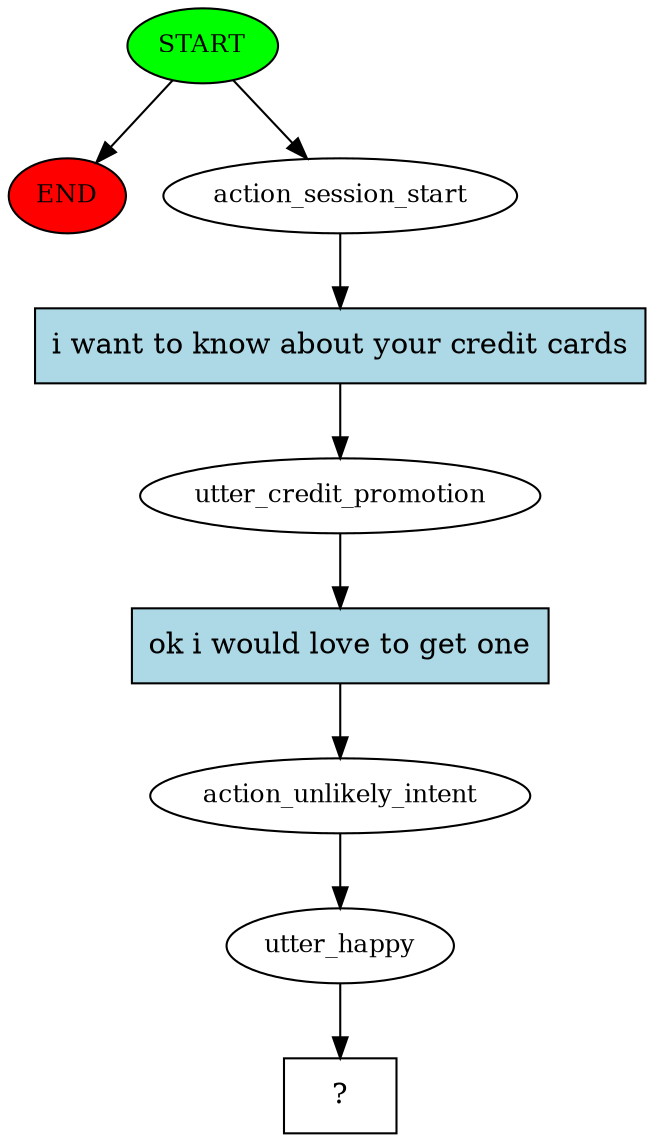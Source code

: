 digraph  {
0 [class="start active", fillcolor=green, fontsize=12, label=START, style=filled];
"-1" [class=end, fillcolor=red, fontsize=12, label=END, style=filled];
1 [class=active, fontsize=12, label=action_session_start];
2 [class=active, fontsize=12, label=utter_credit_promotion];
3 [class=active, fontsize=12, label=action_unlikely_intent];
4 [class=active, fontsize=12, label=utter_happy];
5 [class="intent dashed active", label="  ?  ", shape=rect];
6 [class="intent active", fillcolor=lightblue, label="i want to know about your credit cards", shape=rect, style=filled];
7 [class="intent active", fillcolor=lightblue, label="ok i would love to get one", shape=rect, style=filled];
0 -> "-1"  [class="", key=NONE, label=""];
0 -> 1  [class=active, key=NONE, label=""];
1 -> 6  [class=active, key=0];
2 -> 7  [class=active, key=0];
3 -> 4  [class=active, key=NONE, label=""];
4 -> 5  [class=active, key=NONE, label=""];
6 -> 2  [class=active, key=0];
7 -> 3  [class=active, key=0];
}
